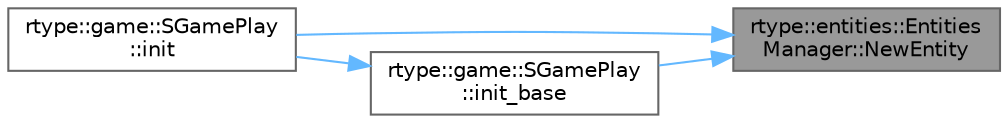 digraph "rtype::entities::EntitiesManager::NewEntity"
{
 // LATEX_PDF_SIZE
  bgcolor="transparent";
  edge [fontname=Helvetica,fontsize=10,labelfontname=Helvetica,labelfontsize=10];
  node [fontname=Helvetica,fontsize=10,shape=box,height=0.2,width=0.4];
  rankdir="RL";
  Node1 [label="rtype::entities::Entities\lManager::NewEntity",height=0.2,width=0.4,color="gray40", fillcolor="grey60", style="filled", fontcolor="black",tooltip="Create an entity with the fonction CreateEntities with an ID, this fonction is used for multiplayer g..."];
  Node1 -> Node2 [dir="back",color="steelblue1",style="solid"];
  Node2 [label="rtype::game::SGamePlay\l::init",height=0.2,width=0.4,color="grey40", fillcolor="white", style="filled",URL="$classrtype_1_1game_1_1SGamePlay.html#ad9f065a7c17c69786c5efa840795fa89",tooltip="Init the game state."];
  Node1 -> Node3 [dir="back",color="steelblue1",style="solid"];
  Node3 [label="rtype::game::SGamePlay\l::init_base",height=0.2,width=0.4,color="grey40", fillcolor="white", style="filled",URL="$classrtype_1_1game_1_1SGamePlay.html#a608f78704a99d59f04dd2467fa02405e",tooltip=" "];
  Node3 -> Node2 [dir="back",color="steelblue1",style="solid"];
}
